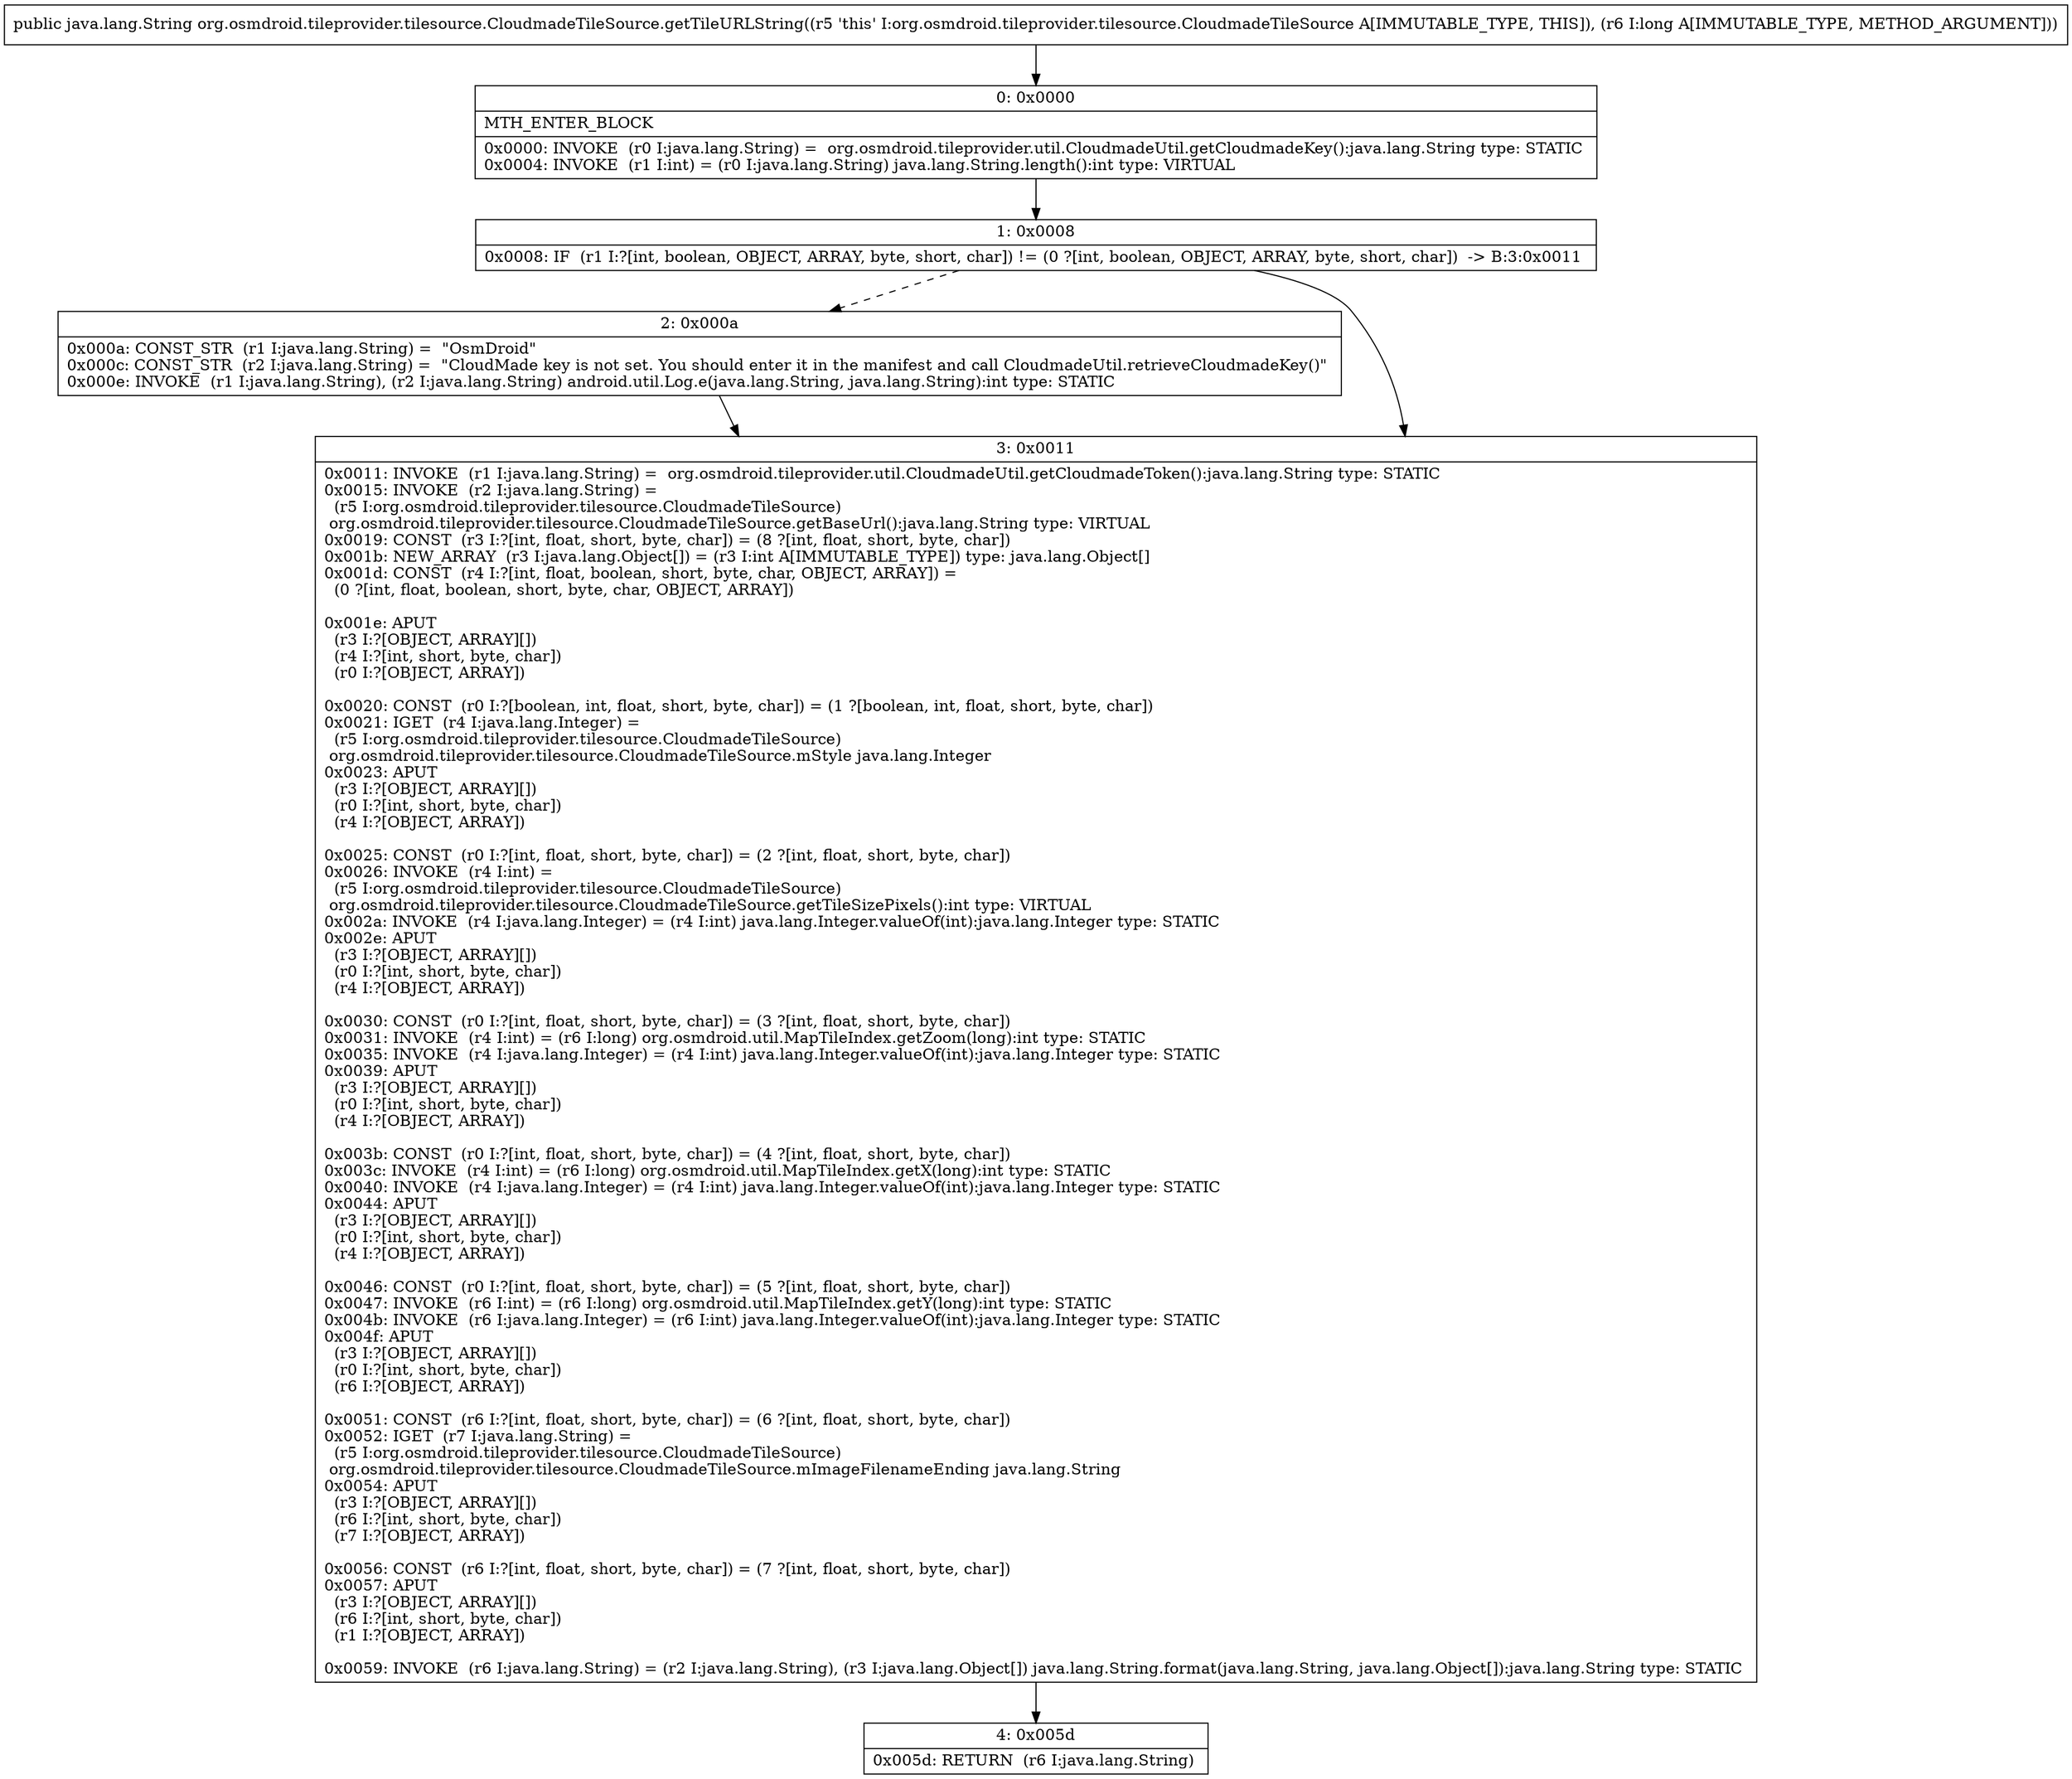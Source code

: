 digraph "CFG fororg.osmdroid.tileprovider.tilesource.CloudmadeTileSource.getTileURLString(J)Ljava\/lang\/String;" {
Node_0 [shape=record,label="{0\:\ 0x0000|MTH_ENTER_BLOCK\l|0x0000: INVOKE  (r0 I:java.lang.String) =  org.osmdroid.tileprovider.util.CloudmadeUtil.getCloudmadeKey():java.lang.String type: STATIC \l0x0004: INVOKE  (r1 I:int) = (r0 I:java.lang.String) java.lang.String.length():int type: VIRTUAL \l}"];
Node_1 [shape=record,label="{1\:\ 0x0008|0x0008: IF  (r1 I:?[int, boolean, OBJECT, ARRAY, byte, short, char]) != (0 ?[int, boolean, OBJECT, ARRAY, byte, short, char])  \-\> B:3:0x0011 \l}"];
Node_2 [shape=record,label="{2\:\ 0x000a|0x000a: CONST_STR  (r1 I:java.lang.String) =  \"OsmDroid\" \l0x000c: CONST_STR  (r2 I:java.lang.String) =  \"CloudMade key is not set. You should enter it in the manifest and call CloudmadeUtil.retrieveCloudmadeKey()\" \l0x000e: INVOKE  (r1 I:java.lang.String), (r2 I:java.lang.String) android.util.Log.e(java.lang.String, java.lang.String):int type: STATIC \l}"];
Node_3 [shape=record,label="{3\:\ 0x0011|0x0011: INVOKE  (r1 I:java.lang.String) =  org.osmdroid.tileprovider.util.CloudmadeUtil.getCloudmadeToken():java.lang.String type: STATIC \l0x0015: INVOKE  (r2 I:java.lang.String) = \l  (r5 I:org.osmdroid.tileprovider.tilesource.CloudmadeTileSource)\l org.osmdroid.tileprovider.tilesource.CloudmadeTileSource.getBaseUrl():java.lang.String type: VIRTUAL \l0x0019: CONST  (r3 I:?[int, float, short, byte, char]) = (8 ?[int, float, short, byte, char]) \l0x001b: NEW_ARRAY  (r3 I:java.lang.Object[]) = (r3 I:int A[IMMUTABLE_TYPE]) type: java.lang.Object[] \l0x001d: CONST  (r4 I:?[int, float, boolean, short, byte, char, OBJECT, ARRAY]) = \l  (0 ?[int, float, boolean, short, byte, char, OBJECT, ARRAY])\l \l0x001e: APUT  \l  (r3 I:?[OBJECT, ARRAY][])\l  (r4 I:?[int, short, byte, char])\l  (r0 I:?[OBJECT, ARRAY])\l \l0x0020: CONST  (r0 I:?[boolean, int, float, short, byte, char]) = (1 ?[boolean, int, float, short, byte, char]) \l0x0021: IGET  (r4 I:java.lang.Integer) = \l  (r5 I:org.osmdroid.tileprovider.tilesource.CloudmadeTileSource)\l org.osmdroid.tileprovider.tilesource.CloudmadeTileSource.mStyle java.lang.Integer \l0x0023: APUT  \l  (r3 I:?[OBJECT, ARRAY][])\l  (r0 I:?[int, short, byte, char])\l  (r4 I:?[OBJECT, ARRAY])\l \l0x0025: CONST  (r0 I:?[int, float, short, byte, char]) = (2 ?[int, float, short, byte, char]) \l0x0026: INVOKE  (r4 I:int) = \l  (r5 I:org.osmdroid.tileprovider.tilesource.CloudmadeTileSource)\l org.osmdroid.tileprovider.tilesource.CloudmadeTileSource.getTileSizePixels():int type: VIRTUAL \l0x002a: INVOKE  (r4 I:java.lang.Integer) = (r4 I:int) java.lang.Integer.valueOf(int):java.lang.Integer type: STATIC \l0x002e: APUT  \l  (r3 I:?[OBJECT, ARRAY][])\l  (r0 I:?[int, short, byte, char])\l  (r4 I:?[OBJECT, ARRAY])\l \l0x0030: CONST  (r0 I:?[int, float, short, byte, char]) = (3 ?[int, float, short, byte, char]) \l0x0031: INVOKE  (r4 I:int) = (r6 I:long) org.osmdroid.util.MapTileIndex.getZoom(long):int type: STATIC \l0x0035: INVOKE  (r4 I:java.lang.Integer) = (r4 I:int) java.lang.Integer.valueOf(int):java.lang.Integer type: STATIC \l0x0039: APUT  \l  (r3 I:?[OBJECT, ARRAY][])\l  (r0 I:?[int, short, byte, char])\l  (r4 I:?[OBJECT, ARRAY])\l \l0x003b: CONST  (r0 I:?[int, float, short, byte, char]) = (4 ?[int, float, short, byte, char]) \l0x003c: INVOKE  (r4 I:int) = (r6 I:long) org.osmdroid.util.MapTileIndex.getX(long):int type: STATIC \l0x0040: INVOKE  (r4 I:java.lang.Integer) = (r4 I:int) java.lang.Integer.valueOf(int):java.lang.Integer type: STATIC \l0x0044: APUT  \l  (r3 I:?[OBJECT, ARRAY][])\l  (r0 I:?[int, short, byte, char])\l  (r4 I:?[OBJECT, ARRAY])\l \l0x0046: CONST  (r0 I:?[int, float, short, byte, char]) = (5 ?[int, float, short, byte, char]) \l0x0047: INVOKE  (r6 I:int) = (r6 I:long) org.osmdroid.util.MapTileIndex.getY(long):int type: STATIC \l0x004b: INVOKE  (r6 I:java.lang.Integer) = (r6 I:int) java.lang.Integer.valueOf(int):java.lang.Integer type: STATIC \l0x004f: APUT  \l  (r3 I:?[OBJECT, ARRAY][])\l  (r0 I:?[int, short, byte, char])\l  (r6 I:?[OBJECT, ARRAY])\l \l0x0051: CONST  (r6 I:?[int, float, short, byte, char]) = (6 ?[int, float, short, byte, char]) \l0x0052: IGET  (r7 I:java.lang.String) = \l  (r5 I:org.osmdroid.tileprovider.tilesource.CloudmadeTileSource)\l org.osmdroid.tileprovider.tilesource.CloudmadeTileSource.mImageFilenameEnding java.lang.String \l0x0054: APUT  \l  (r3 I:?[OBJECT, ARRAY][])\l  (r6 I:?[int, short, byte, char])\l  (r7 I:?[OBJECT, ARRAY])\l \l0x0056: CONST  (r6 I:?[int, float, short, byte, char]) = (7 ?[int, float, short, byte, char]) \l0x0057: APUT  \l  (r3 I:?[OBJECT, ARRAY][])\l  (r6 I:?[int, short, byte, char])\l  (r1 I:?[OBJECT, ARRAY])\l \l0x0059: INVOKE  (r6 I:java.lang.String) = (r2 I:java.lang.String), (r3 I:java.lang.Object[]) java.lang.String.format(java.lang.String, java.lang.Object[]):java.lang.String type: STATIC \l}"];
Node_4 [shape=record,label="{4\:\ 0x005d|0x005d: RETURN  (r6 I:java.lang.String) \l}"];
MethodNode[shape=record,label="{public java.lang.String org.osmdroid.tileprovider.tilesource.CloudmadeTileSource.getTileURLString((r5 'this' I:org.osmdroid.tileprovider.tilesource.CloudmadeTileSource A[IMMUTABLE_TYPE, THIS]), (r6 I:long A[IMMUTABLE_TYPE, METHOD_ARGUMENT])) }"];
MethodNode -> Node_0;
Node_0 -> Node_1;
Node_1 -> Node_2[style=dashed];
Node_1 -> Node_3;
Node_2 -> Node_3;
Node_3 -> Node_4;
}

